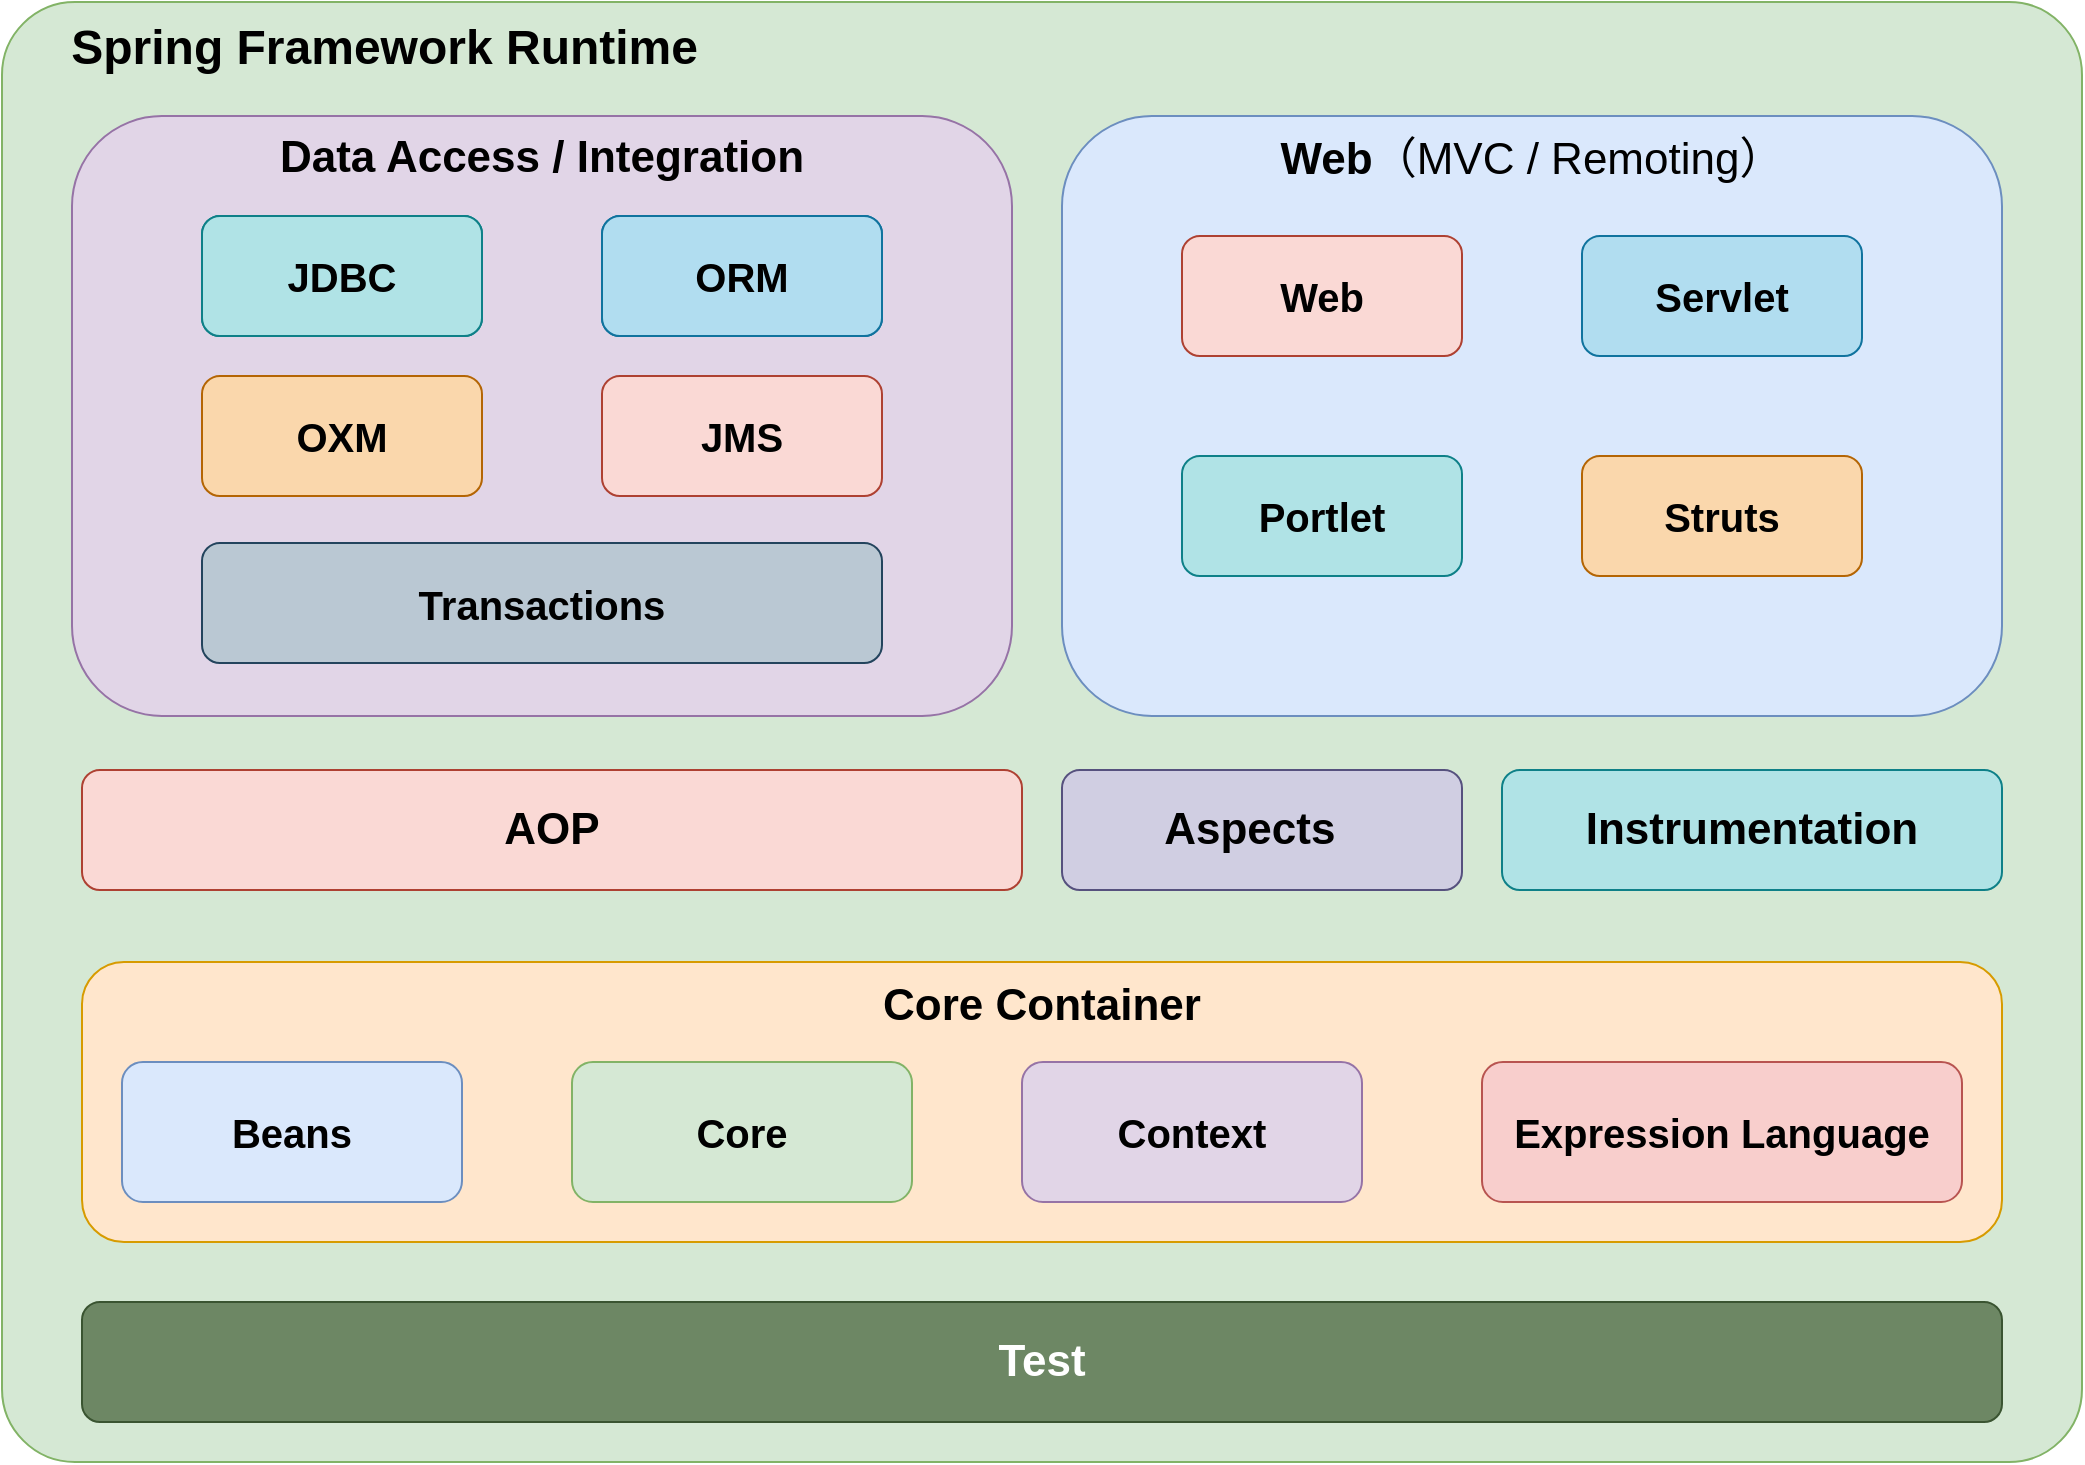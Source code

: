 <mxfile version="15.4.0" type="device"><diagram id="_jsEPR1kaXri4moAWHFK" name="第 1 页"><mxGraphModel dx="1220" dy="890" grid="1" gridSize="10" guides="1" tooltips="1" connect="1" arrows="1" fold="1" page="1" pageScale="1" pageWidth="1169" pageHeight="827" math="0" shadow="0"><root><mxCell id="0"/><mxCell id="1" parent="0"/><mxCell id="xp6uQluW2tUuGvIKY-cV-1" value="Spring Framework Runtime" style="rounded=1;whiteSpace=wrap;html=1;arcSize=5;fillColor=#d5e8d4;strokeColor=#82b366;labelPosition=left;verticalLabelPosition=top;align=right;verticalAlign=bottom;spacingBottom=-40;spacingRight=-350;fontStyle=1;fontSize=24;" vertex="1" parent="1"><mxGeometry x="65" y="30" width="1040" height="730" as="geometry"/></mxCell><mxCell id="xp6uQluW2tUuGvIKY-cV-2" value="Data Access / Integration" style="rounded=1;whiteSpace=wrap;html=1;fontSize=22;fillColor=#e1d5e7;strokeColor=#9673a6;labelPosition=center;verticalLabelPosition=top;align=center;verticalAlign=bottom;spacingBottom=-36;fontStyle=1;labelBorderColor=none;" vertex="1" parent="1"><mxGeometry x="100" y="87" width="470" height="300" as="geometry"/></mxCell><mxCell id="xp6uQluW2tUuGvIKY-cV-3" value="&lt;b style=&quot;font-size: 22px;&quot;&gt;Web&lt;/b&gt;（MVC / Remoting）" style="rounded=1;whiteSpace=wrap;html=1;fontSize=22;fillColor=#dae8fc;strokeColor=#6c8ebf;labelPosition=center;verticalLabelPosition=top;align=center;verticalAlign=bottom;spacingBottom=-37;" vertex="1" parent="1"><mxGeometry x="595" y="87" width="470" height="300" as="geometry"/></mxCell><mxCell id="xp6uQluW2tUuGvIKY-cV-4" value="JDBC" style="rounded=1;whiteSpace=wrap;html=1;fontSize=20;fillColor=#b0e3e6;strokeColor=#0e8088;fontStyle=1" vertex="1" parent="1"><mxGeometry x="165" y="137" width="140" height="60" as="geometry"/></mxCell><mxCell id="xp6uQluW2tUuGvIKY-cV-7" value="&lt;b&gt;ORM&lt;/b&gt;" style="rounded=1;whiteSpace=wrap;html=1;fontSize=18;fillColor=#b1ddf0;strokeColor=#10739e;" vertex="1" parent="1"><mxGeometry x="365" y="137" width="140" height="60" as="geometry"/></mxCell><mxCell id="xp6uQluW2tUuGvIKY-cV-8" value="&lt;b style=&quot;font-size: 20px;&quot;&gt;OXM&lt;/b&gt;" style="rounded=1;whiteSpace=wrap;html=1;fontSize=20;fillColor=#fad7ac;strokeColor=#b46504;" vertex="1" parent="1"><mxGeometry x="165" y="217" width="140" height="60" as="geometry"/></mxCell><mxCell id="xp6uQluW2tUuGvIKY-cV-9" value="&lt;b style=&quot;font-size: 20px;&quot;&gt;Transactions&lt;/b&gt;" style="rounded=1;whiteSpace=wrap;html=1;fontSize=20;fillColor=#bac8d3;strokeColor=#23445d;" vertex="1" parent="1"><mxGeometry x="165" y="300.5" width="340" height="60" as="geometry"/></mxCell><mxCell id="xp6uQluW2tUuGvIKY-cV-10" value="&lt;b style=&quot;font-size: 20px;&quot;&gt;JMS&lt;/b&gt;" style="rounded=1;whiteSpace=wrap;html=1;fontSize=20;fillColor=#fad9d5;strokeColor=#ae4132;" vertex="1" parent="1"><mxGeometry x="365" y="217" width="140" height="60" as="geometry"/></mxCell><mxCell id="xp6uQluW2tUuGvIKY-cV-11" value="Portlet" style="rounded=1;whiteSpace=wrap;html=1;fontSize=20;fillColor=#b0e3e6;strokeColor=#0e8088;fontStyle=1" vertex="1" parent="1"><mxGeometry x="655" y="257" width="140" height="60" as="geometry"/></mxCell><mxCell id="xp6uQluW2tUuGvIKY-cV-12" value="&lt;b style=&quot;font-size: 20px;&quot;&gt;Servlet&lt;/b&gt;" style="rounded=1;whiteSpace=wrap;html=1;fontSize=20;fillColor=#b1ddf0;strokeColor=#10739e;" vertex="1" parent="1"><mxGeometry x="855" y="147" width="140" height="60" as="geometry"/></mxCell><mxCell id="xp6uQluW2tUuGvIKY-cV-13" value="&lt;b style=&quot;font-size: 20px;&quot;&gt;Struts&lt;/b&gt;" style="rounded=1;whiteSpace=wrap;html=1;fontSize=20;fillColor=#fad7ac;strokeColor=#b46504;" vertex="1" parent="1"><mxGeometry x="855" y="257" width="140" height="60" as="geometry"/></mxCell><mxCell id="xp6uQluW2tUuGvIKY-cV-14" value="&lt;b style=&quot;font-size: 20px;&quot;&gt;Web&lt;/b&gt;" style="rounded=1;whiteSpace=wrap;html=1;fontSize=20;fillColor=#fad9d5;strokeColor=#ae4132;" vertex="1" parent="1"><mxGeometry x="655" y="147" width="140" height="60" as="geometry"/></mxCell><mxCell id="xp6uQluW2tUuGvIKY-cV-15" value="&lt;b style=&quot;font-size: 22px;&quot;&gt;AOP&lt;/b&gt;" style="rounded=1;whiteSpace=wrap;html=1;fontSize=22;fillColor=#fad9d5;strokeColor=#ae4132;" vertex="1" parent="1"><mxGeometry x="105" y="414" width="470" height="60" as="geometry"/></mxCell><mxCell id="xp6uQluW2tUuGvIKY-cV-16" value="&lt;b style=&quot;font-size: 22px;&quot;&gt;Aspects&lt;span style=&quot;white-space: pre; font-size: 22px;&quot;&gt;&#9;&lt;/span&gt;&lt;/b&gt;" style="rounded=1;whiteSpace=wrap;html=1;fontSize=22;fillColor=#d0cee2;strokeColor=#56517e;" vertex="1" parent="1"><mxGeometry x="595" y="414" width="200" height="60" as="geometry"/></mxCell><mxCell id="xp6uQluW2tUuGvIKY-cV-17" value="&lt;b style=&quot;font-size: 22px;&quot;&gt;Instrumentation&lt;/b&gt;" style="rounded=1;whiteSpace=wrap;html=1;fontSize=22;fillColor=#b0e3e6;strokeColor=#0e8088;" vertex="1" parent="1"><mxGeometry x="815" y="414" width="250" height="60" as="geometry"/></mxCell><mxCell id="xp6uQluW2tUuGvIKY-cV-18" value="&lt;b style=&quot;font-size: 22px;&quot;&gt;Core Container&lt;/b&gt;" style="rounded=1;whiteSpace=wrap;html=1;fontSize=22;fillColor=#ffe6cc;strokeColor=#d79b00;labelPosition=center;verticalLabelPosition=top;align=center;verticalAlign=bottom;spacingBottom=-37;" vertex="1" parent="1"><mxGeometry x="105" y="510" width="960" height="140" as="geometry"/></mxCell><mxCell id="xp6uQluW2tUuGvIKY-cV-19" value="Beans" style="rounded=1;whiteSpace=wrap;html=1;fontSize=20;fillColor=#dae8fc;strokeColor=#6c8ebf;fontStyle=1;" vertex="1" parent="1"><mxGeometry x="125" y="560" width="170" height="70" as="geometry"/></mxCell><mxCell id="xp6uQluW2tUuGvIKY-cV-24" value="Core" style="rounded=1;whiteSpace=wrap;html=1;fontSize=20;fillColor=#d5e8d4;strokeColor=#82b366;fontStyle=1" vertex="1" parent="1"><mxGeometry x="350" y="560" width="170" height="70" as="geometry"/></mxCell><mxCell id="xp6uQluW2tUuGvIKY-cV-25" value="Context" style="rounded=1;whiteSpace=wrap;html=1;fontSize=20;fillColor=#e1d5e7;strokeColor=#9673a6;fontStyle=1" vertex="1" parent="1"><mxGeometry x="575" y="560" width="170" height="70" as="geometry"/></mxCell><mxCell id="xp6uQluW2tUuGvIKY-cV-26" value="Expression Language" style="rounded=1;whiteSpace=wrap;html=1;fontSize=20;fillColor=#f8cecc;strokeColor=#b85450;fontStyle=1" vertex="1" parent="1"><mxGeometry x="805" y="560" width="240" height="70" as="geometry"/></mxCell><mxCell id="xp6uQluW2tUuGvIKY-cV-27" value="JDBC" style="rounded=1;whiteSpace=wrap;html=1;fontSize=20;fillColor=#b0e3e6;strokeColor=#0e8088;fontStyle=1" vertex="1" parent="1"><mxGeometry x="165" y="137" width="140" height="60" as="geometry"/></mxCell><mxCell id="xp6uQluW2tUuGvIKY-cV-28" value="&lt;b style=&quot;font-size: 20px;&quot;&gt;ORM&lt;/b&gt;" style="rounded=1;whiteSpace=wrap;html=1;fontSize=20;fillColor=#b1ddf0;strokeColor=#10739e;" vertex="1" parent="1"><mxGeometry x="365" y="137" width="140" height="60" as="geometry"/></mxCell><mxCell id="xp6uQluW2tUuGvIKY-cV-29" value="&lt;b style=&quot;font-size: 22px&quot;&gt;Test&lt;/b&gt;" style="rounded=1;whiteSpace=wrap;html=1;fontSize=22;fillColor=#6d8764;strokeColor=#3A5431;labelPosition=center;verticalLabelPosition=middle;align=center;verticalAlign=middle;spacingBottom=0;fontColor=#FFFFFF;labelBorderColor=none;" vertex="1" parent="1"><mxGeometry x="105" y="680" width="960" height="60" as="geometry"/></mxCell></root></mxGraphModel></diagram></mxfile>